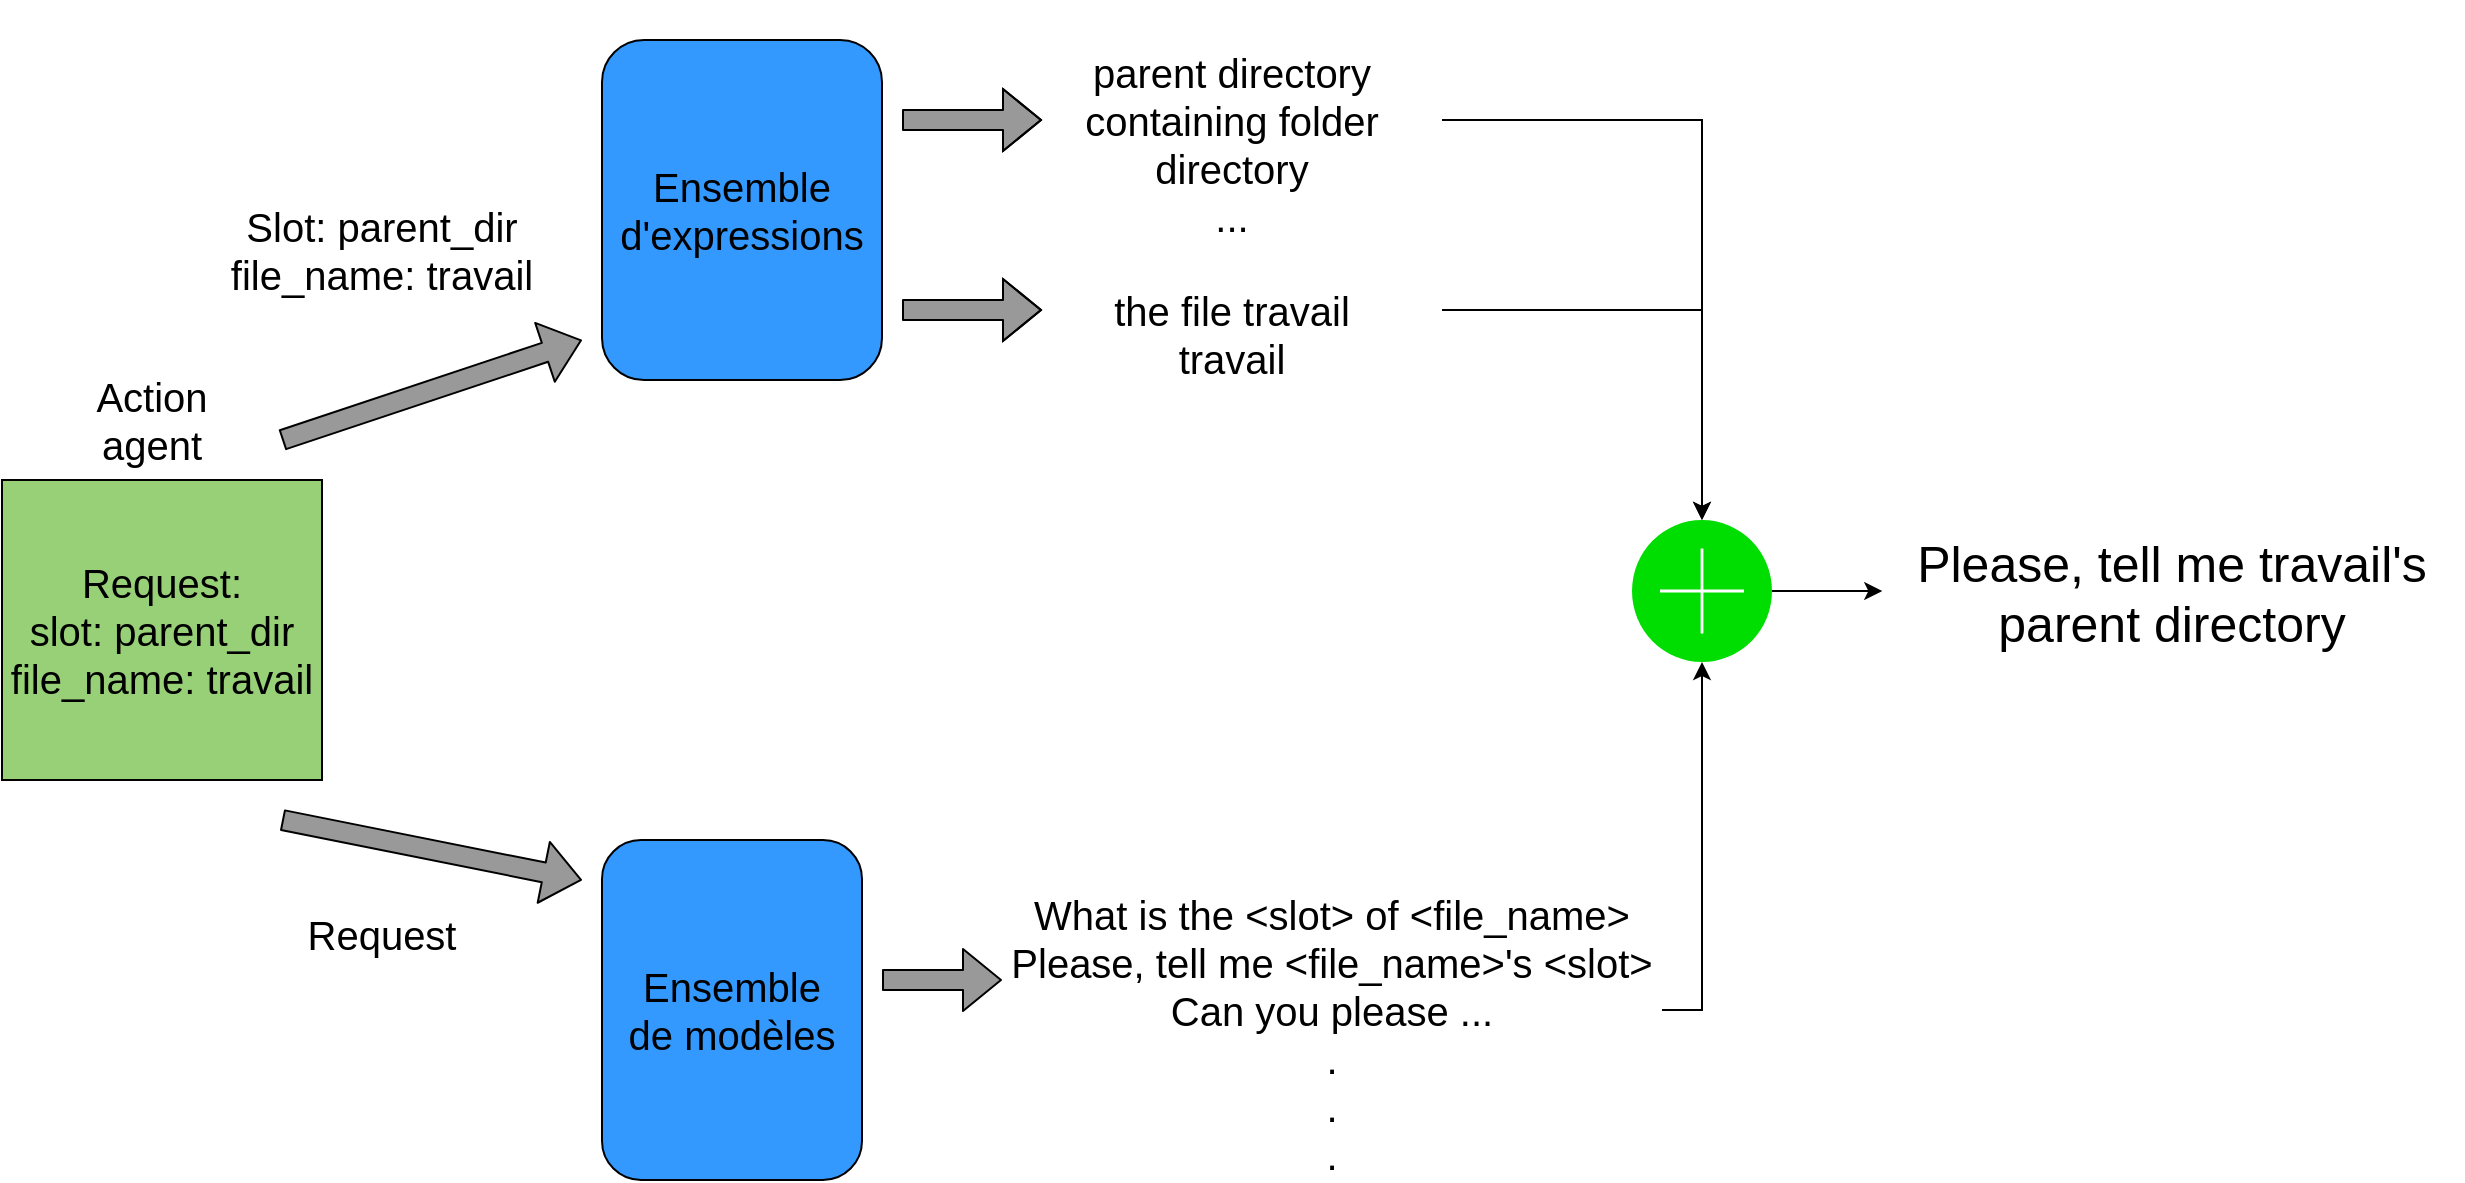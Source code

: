 <mxfile version="10.8.4" type="device"><diagram id="lExLXjc1cdtKiexNxYVn" name="Page-1"><mxGraphModel dx="1534" dy="813" grid="1" gridSize="10" guides="1" tooltips="1" connect="1" arrows="1" fold="1" page="1" pageScale="1" pageWidth="850" pageHeight="1100" math="0" shadow="0"><root><mxCell id="0"/><mxCell id="1" parent="0"/><mxCell id="26wbGxHQDycSUSEyr_jd-33" value="&lt;div style=&quot;font-size: 20px&quot;&gt;&lt;font style=&quot;font-size: 20px&quot;&gt;Request:&lt;/font&gt;&lt;/div&gt;&lt;div style=&quot;font-size: 20px&quot;&gt;&lt;font style=&quot;font-size: 20px&quot;&gt;slot: parent_dir&lt;/font&gt;&lt;/div&gt;&lt;div style=&quot;font-size: 20px&quot;&gt;&lt;font style=&quot;font-size: 20px&quot;&gt;file_name: travail&lt;/font&gt;&lt;font style=&quot;font-size: 20px&quot;&gt;&lt;br&gt;&lt;/font&gt;&lt;/div&gt;" style="rounded=0;whiteSpace=wrap;html=1;strokeColor=#000000;fillColor=#97D077;" parent="1" vertex="1"><mxGeometry x="60" y="270" width="160" height="150" as="geometry"/></mxCell><mxCell id="26wbGxHQDycSUSEyr_jd-34" value="&lt;font style=&quot;font-size: 20px&quot;&gt;Action agent&lt;/font&gt;" style="text;html=1;strokeColor=none;fillColor=none;align=center;verticalAlign=middle;whiteSpace=wrap;rounded=0;" parent="1" vertex="1"><mxGeometry x="115" y="230" width="40" height="20" as="geometry"/></mxCell><mxCell id="26wbGxHQDycSUSEyr_jd-35" value="&lt;div style=&quot;font-size: 20px&quot;&gt;&lt;font style=&quot;font-size: 20px&quot;&gt;Ensemble&lt;/font&gt;&lt;/div&gt;&lt;div style=&quot;font-size: 20px&quot;&gt;&lt;font style=&quot;font-size: 20px&quot;&gt;d'expressions&lt;/font&gt;&lt;font style=&quot;font-size: 20px&quot;&gt;&lt;br&gt;&lt;/font&gt;&lt;/div&gt;" style="rounded=1;whiteSpace=wrap;html=1;strokeColor=#000000;fillColor=#3399FF;" parent="1" vertex="1"><mxGeometry x="360" y="50" width="140" height="170" as="geometry"/></mxCell><mxCell id="26wbGxHQDycSUSEyr_jd-36" value="&lt;div style=&quot;font-size: 20px&quot;&gt;&lt;font style=&quot;font-size: 20px&quot;&gt;Ensemble&lt;/font&gt;&lt;/div&gt;&lt;div style=&quot;font-size: 20px&quot;&gt;&lt;font style=&quot;font-size: 20px&quot;&gt;de modèles&lt;br&gt;&lt;/font&gt;&lt;/div&gt;" style="rounded=1;whiteSpace=wrap;html=1;strokeColor=#000000;fillColor=#3399FF;" parent="1" vertex="1"><mxGeometry x="360" y="450" width="130" height="170" as="geometry"/></mxCell><mxCell id="26wbGxHQDycSUSEyr_jd-37" value="" style="shape=flexArrow;endArrow=classic;html=1;strokeColor=#000000;fillColor=#999999;" parent="1" edge="1"><mxGeometry width="50" height="50" relative="1" as="geometry"><mxPoint x="200" y="250" as="sourcePoint"/><mxPoint x="350" y="200" as="targetPoint"/></mxGeometry></mxCell><mxCell id="26wbGxHQDycSUSEyr_jd-38" value="&lt;div&gt;&lt;font style=&quot;font-size: 20px&quot;&gt;Slot: parent_dir&lt;/font&gt;&lt;/div&gt;&lt;div&gt;&lt;font style=&quot;font-size: 20px&quot;&gt;file_name: travail&lt;br&gt;&lt;/font&gt;&lt;/div&gt;" style="text;html=1;strokeColor=none;fillColor=none;align=center;verticalAlign=middle;whiteSpace=wrap;rounded=0;rotation=0;" parent="1" vertex="1"><mxGeometry x="150" y="145" width="200" height="20" as="geometry"/></mxCell><mxCell id="26wbGxHQDycSUSEyr_jd-39" value="" style="shape=flexArrow;endArrow=classic;html=1;strokeColor=#000000;fillColor=#999999;" parent="1" edge="1"><mxGeometry width="50" height="50" relative="1" as="geometry"><mxPoint x="200" y="440" as="sourcePoint"/><mxPoint x="350" y="470" as="targetPoint"/></mxGeometry></mxCell><mxCell id="26wbGxHQDycSUSEyr_jd-40" value="&lt;br&gt;&lt;div&gt;&lt;font style=&quot;font-size: 20px&quot;&gt;Request&lt;br&gt;&lt;/font&gt;&lt;/div&gt;" style="text;html=1;strokeColor=none;fillColor=none;align=center;verticalAlign=middle;whiteSpace=wrap;rounded=0;rotation=0;" parent="1" vertex="1"><mxGeometry x="150" y="480" width="200" height="20" as="geometry"/></mxCell><mxCell id="26wbGxHQDycSUSEyr_jd-42" value="" style="shape=flexArrow;endArrow=classic;html=1;strokeColor=#000000;fillColor=#999999;" parent="1" edge="1"><mxGeometry width="50" height="50" relative="1" as="geometry"><mxPoint x="500" y="520" as="sourcePoint"/><mxPoint x="560" y="520" as="targetPoint"/></mxGeometry></mxCell><mxCell id="26wbGxHQDycSUSEyr_jd-43" value="" style="shape=flexArrow;endArrow=classic;html=1;strokeColor=#000000;fillColor=#999999;" parent="1" edge="1"><mxGeometry width="50" height="50" relative="1" as="geometry"><mxPoint x="510" y="90" as="sourcePoint"/><mxPoint x="580" y="90" as="targetPoint"/><Array as="points"><mxPoint x="540" y="90"/></Array></mxGeometry></mxCell><mxCell id="26wbGxHQDycSUSEyr_jd-50" style="edgeStyle=orthogonalEdgeStyle;rounded=0;orthogonalLoop=1;jettySize=auto;html=1;exitX=1;exitY=0.5;exitDx=0;exitDy=0;entryX=0.5;entryY=1;entryDx=0;entryDy=0;entryPerimeter=0;strokeColor=#000000;fillColor=#999999;" parent="1" source="26wbGxHQDycSUSEyr_jd-44" target="26wbGxHQDycSUSEyr_jd-48" edge="1"><mxGeometry relative="1" as="geometry"/></mxCell><mxCell id="26wbGxHQDycSUSEyr_jd-44" value="&lt;font style=&quot;font-size: 20px&quot;&gt;&lt;br&gt;&lt;/font&gt;&lt;div style=&quot;font-size: 20px&quot;&gt;&lt;font style=&quot;font-size: 20px&quot;&gt;What is the &amp;lt;slot&amp;gt; of &amp;lt;file_name&amp;gt;&lt;/font&gt;&lt;/div&gt;&lt;div style=&quot;font-size: 20px&quot;&gt;&lt;font style=&quot;font-size: 20px&quot;&gt;Please, tell me &amp;lt;file_name&amp;gt;'s &amp;lt;slot&amp;gt;&lt;/font&gt;&lt;/div&gt;&lt;div style=&quot;font-size: 20px&quot;&gt;&lt;font style=&quot;font-size: 20px&quot;&gt;Can you please ...&lt;/font&gt;&lt;/div&gt;&lt;div style=&quot;font-size: 20px&quot;&gt;&lt;font style=&quot;font-size: 20px&quot;&gt;.&lt;/font&gt;&lt;/div&gt;&lt;div style=&quot;font-size: 20px&quot;&gt;&lt;font style=&quot;font-size: 20px&quot;&gt;.&lt;/font&gt;&lt;/div&gt;&lt;div style=&quot;font-size: 20px&quot;&gt;&lt;font style=&quot;font-size: 20px&quot;&gt;.&lt;br&gt;&lt;/font&gt;&lt;/div&gt;" style="text;html=1;strokeColor=none;fillColor=none;align=center;verticalAlign=middle;whiteSpace=wrap;rounded=0;rotation=0;" parent="1" vertex="1"><mxGeometry x="560" y="525" width="330" height="20" as="geometry"/></mxCell><mxCell id="26wbGxHQDycSUSEyr_jd-51" style="edgeStyle=orthogonalEdgeStyle;rounded=0;orthogonalLoop=1;jettySize=auto;html=1;exitX=1;exitY=0.5;exitDx=0;exitDy=0;entryX=0.5;entryY=0;entryDx=0;entryDy=0;entryPerimeter=0;strokeColor=#000000;fillColor=#999999;" parent="1" source="26wbGxHQDycSUSEyr_jd-45" target="26wbGxHQDycSUSEyr_jd-48" edge="1"><mxGeometry relative="1" as="geometry"/></mxCell><mxCell id="26wbGxHQDycSUSEyr_jd-45" value="&lt;font style=&quot;font-size: 20px&quot;&gt;&lt;br&gt;&lt;/font&gt;&lt;div style=&quot;font-size: 20px&quot;&gt;&lt;font style=&quot;font-size: 20px&quot;&gt;parent directory&lt;br&gt;&lt;/font&gt;&lt;/div&gt;&lt;div style=&quot;font-size: 20px&quot;&gt;&lt;font style=&quot;font-size: 20px&quot;&gt;containing folder&lt;br&gt;&lt;/font&gt;&lt;/div&gt;&lt;div style=&quot;font-size: 20px&quot;&gt;&lt;font style=&quot;font-size: 20px&quot;&gt;directory&lt;/font&gt;&lt;/div&gt;&lt;div style=&quot;font-size: 20px&quot;&gt;&lt;font style=&quot;font-size: 20px&quot;&gt;...&lt;br&gt;&lt;/font&gt;&lt;/div&gt;" style="text;html=1;strokeColor=none;fillColor=none;align=center;verticalAlign=middle;whiteSpace=wrap;rounded=0;rotation=0;" parent="1" vertex="1"><mxGeometry x="570" y="80" width="210" height="20" as="geometry"/></mxCell><mxCell id="26wbGxHQDycSUSEyr_jd-46" value="" style="shape=flexArrow;endArrow=classic;html=1;strokeColor=#000000;fillColor=#999999;" parent="1" edge="1"><mxGeometry width="50" height="50" relative="1" as="geometry"><mxPoint x="510.0" y="185" as="sourcePoint"/><mxPoint x="580" y="185" as="targetPoint"/><Array as="points"><mxPoint x="540" y="185"/></Array></mxGeometry></mxCell><mxCell id="26wbGxHQDycSUSEyr_jd-49" style="edgeStyle=orthogonalEdgeStyle;rounded=0;orthogonalLoop=1;jettySize=auto;html=1;exitX=1;exitY=0.5;exitDx=0;exitDy=0;strokeColor=#000000;fillColor=#999999;entryX=0.5;entryY=0;entryDx=0;entryDy=0;entryPerimeter=0;" parent="1" source="26wbGxHQDycSUSEyr_jd-47" target="26wbGxHQDycSUSEyr_jd-48" edge="1"><mxGeometry relative="1" as="geometry"><mxPoint x="860" y="270" as="targetPoint"/></mxGeometry></mxCell><mxCell id="26wbGxHQDycSUSEyr_jd-47" value="&lt;font style=&quot;font-size: 20px&quot;&gt;&lt;br&gt;&lt;/font&gt;&lt;div style=&quot;font-size: 20px&quot;&gt;&lt;font style=&quot;font-size: 20px&quot;&gt;the file travail&lt;/font&gt;&lt;/div&gt;&lt;div style=&quot;font-size: 20px&quot;&gt;&lt;font style=&quot;font-size: 20px&quot;&gt;travail&lt;br&gt;&lt;/font&gt;&lt;/div&gt;" style="text;html=1;strokeColor=none;fillColor=none;align=center;verticalAlign=middle;whiteSpace=wrap;rounded=0;rotation=0;" parent="1" vertex="1"><mxGeometry x="570" y="175" width="210" height="20" as="geometry"/></mxCell><mxCell id="a2kKrIMqDxZiZrAypORR-1" style="edgeStyle=orthogonalEdgeStyle;rounded=0;orthogonalLoop=1;jettySize=auto;html=1;exitX=1;exitY=0.5;exitDx=0;exitDy=0;exitPerimeter=0;entryX=0;entryY=0.5;entryDx=0;entryDy=0;" edge="1" parent="1" source="26wbGxHQDycSUSEyr_jd-48" target="26wbGxHQDycSUSEyr_jd-53"><mxGeometry relative="1" as="geometry"/></mxCell><mxCell id="26wbGxHQDycSUSEyr_jd-48" value="" style="html=1;verticalLabelPosition=bottom;labelBackgroundColor=#ffffff;verticalAlign=top;shadow=0;dashed=0;strokeWidth=2;shape=mxgraph.ios7.misc.add;fillColor=#00dd00;strokeColor=#ffffff;" parent="1" vertex="1"><mxGeometry x="875" y="290" width="70" height="71" as="geometry"/></mxCell><mxCell id="26wbGxHQDycSUSEyr_jd-53" value="&lt;div style=&quot;font-size: 25px&quot;&gt;&lt;font style=&quot;font-size: 25px&quot;&gt;Please, tell me travail's &lt;br&gt;&lt;/font&gt;&lt;/div&gt;&lt;div style=&quot;font-size: 25px&quot;&gt;&lt;font style=&quot;font-size: 25px&quot;&gt;parent directory&lt;/font&gt;&lt;/div&gt;" style="text;html=1;strokeColor=none;fillColor=none;align=center;verticalAlign=middle;whiteSpace=wrap;rounded=0;rotation=0;" parent="1" vertex="1"><mxGeometry x="1000.143" y="315.5" width="290" height="20" as="geometry"/></mxCell></root></mxGraphModel></diagram></mxfile>